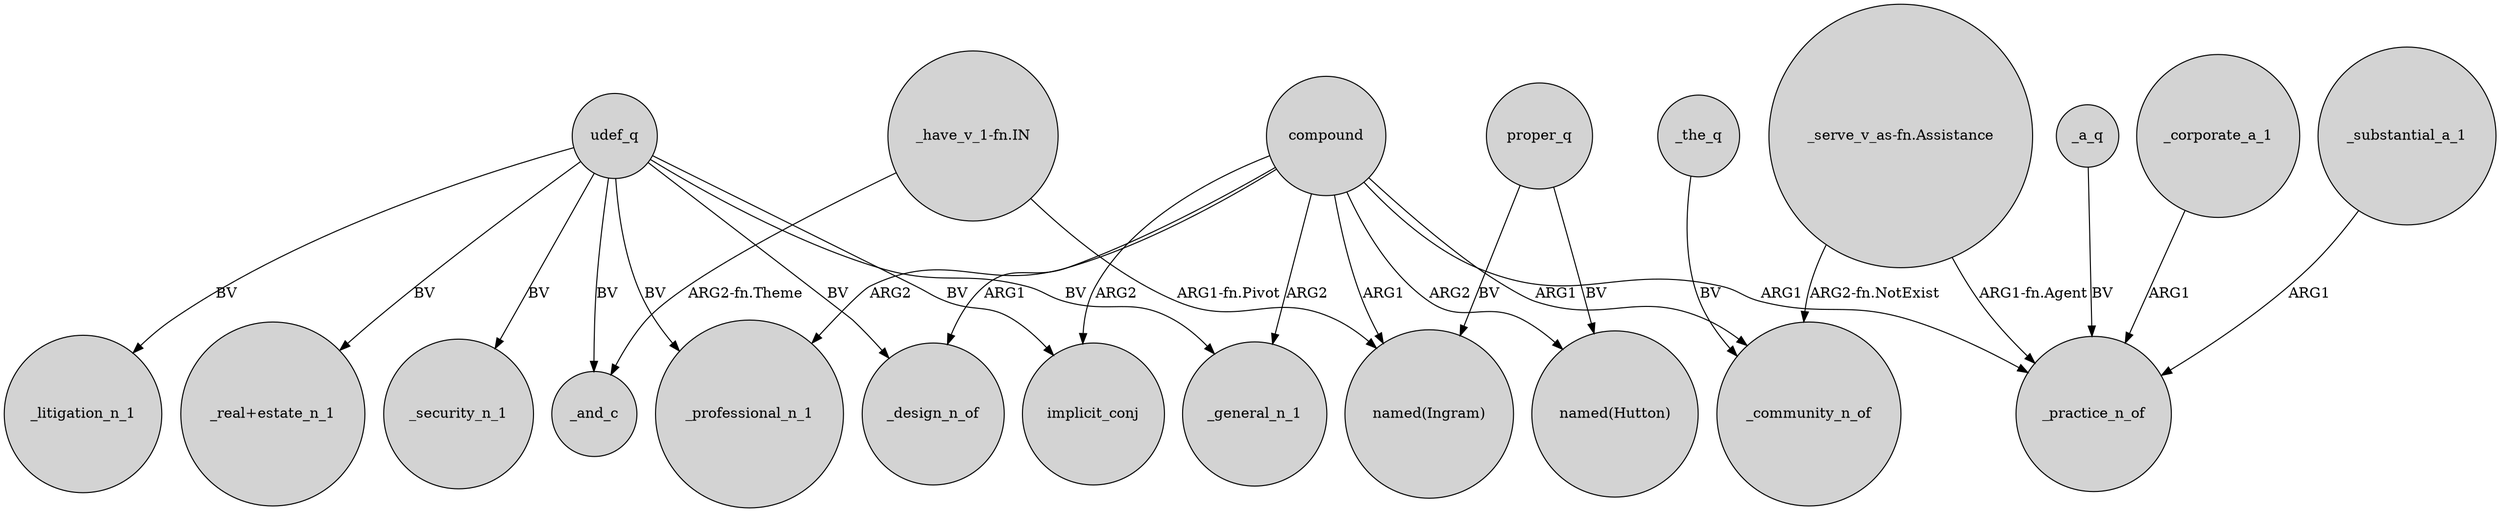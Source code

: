 digraph {
	node [shape=circle style=filled]
	compound -> _general_n_1 [label=ARG2]
	compound -> implicit_conj [label=ARG2]
	"_serve_v_as-fn.Assistance" -> _community_n_of [label="ARG2-fn.NotExist"]
	compound -> _design_n_of [label=ARG1]
	udef_q -> _litigation_n_1 [label=BV]
	udef_q -> _general_n_1 [label=BV]
	compound -> "named(Hutton)" [label=ARG2]
	compound -> _practice_n_of [label=ARG1]
	"_have_v_1-fn.IN" -> _and_c [label="ARG2-fn.Theme"]
	_a_q -> _practice_n_of [label=BV]
	compound -> _professional_n_1 [label=ARG2]
	udef_q -> implicit_conj [label=BV]
	"_have_v_1-fn.IN" -> "named(Ingram)" [label="ARG1-fn.Pivot"]
	proper_q -> "named(Hutton)" [label=BV]
	compound -> "named(Ingram)" [label=ARG1]
	udef_q -> "_real+estate_n_1" [label=BV]
	udef_q -> _professional_n_1 [label=BV]
	compound -> _community_n_of [label=ARG1]
	"_serve_v_as-fn.Assistance" -> _practice_n_of [label="ARG1-fn.Agent"]
	udef_q -> _design_n_of [label=BV]
	_the_q -> _community_n_of [label=BV]
	udef_q -> _and_c [label=BV]
	_corporate_a_1 -> _practice_n_of [label=ARG1]
	proper_q -> "named(Ingram)" [label=BV]
	udef_q -> _security_n_1 [label=BV]
	_substantial_a_1 -> _practice_n_of [label=ARG1]
}
